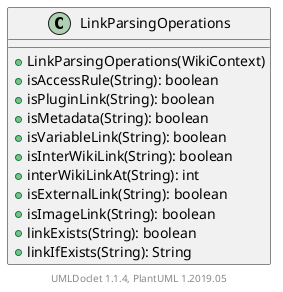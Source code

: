 @startuml

    class LinkParsingOperations [[LinkParsingOperations.html]] {
        +LinkParsingOperations(WikiContext)
        +isAccessRule(String): boolean
        +isPluginLink(String): boolean
        +isMetadata(String): boolean
        +isVariableLink(String): boolean
        +isInterWikiLink(String): boolean
        +interWikiLinkAt(String): int
        +isExternalLink(String): boolean
        +isImageLink(String): boolean
        +linkExists(String): boolean
        +linkIfExists(String): String
    }


    center footer UMLDoclet 1.1.4, PlantUML 1.2019.05
@enduml
